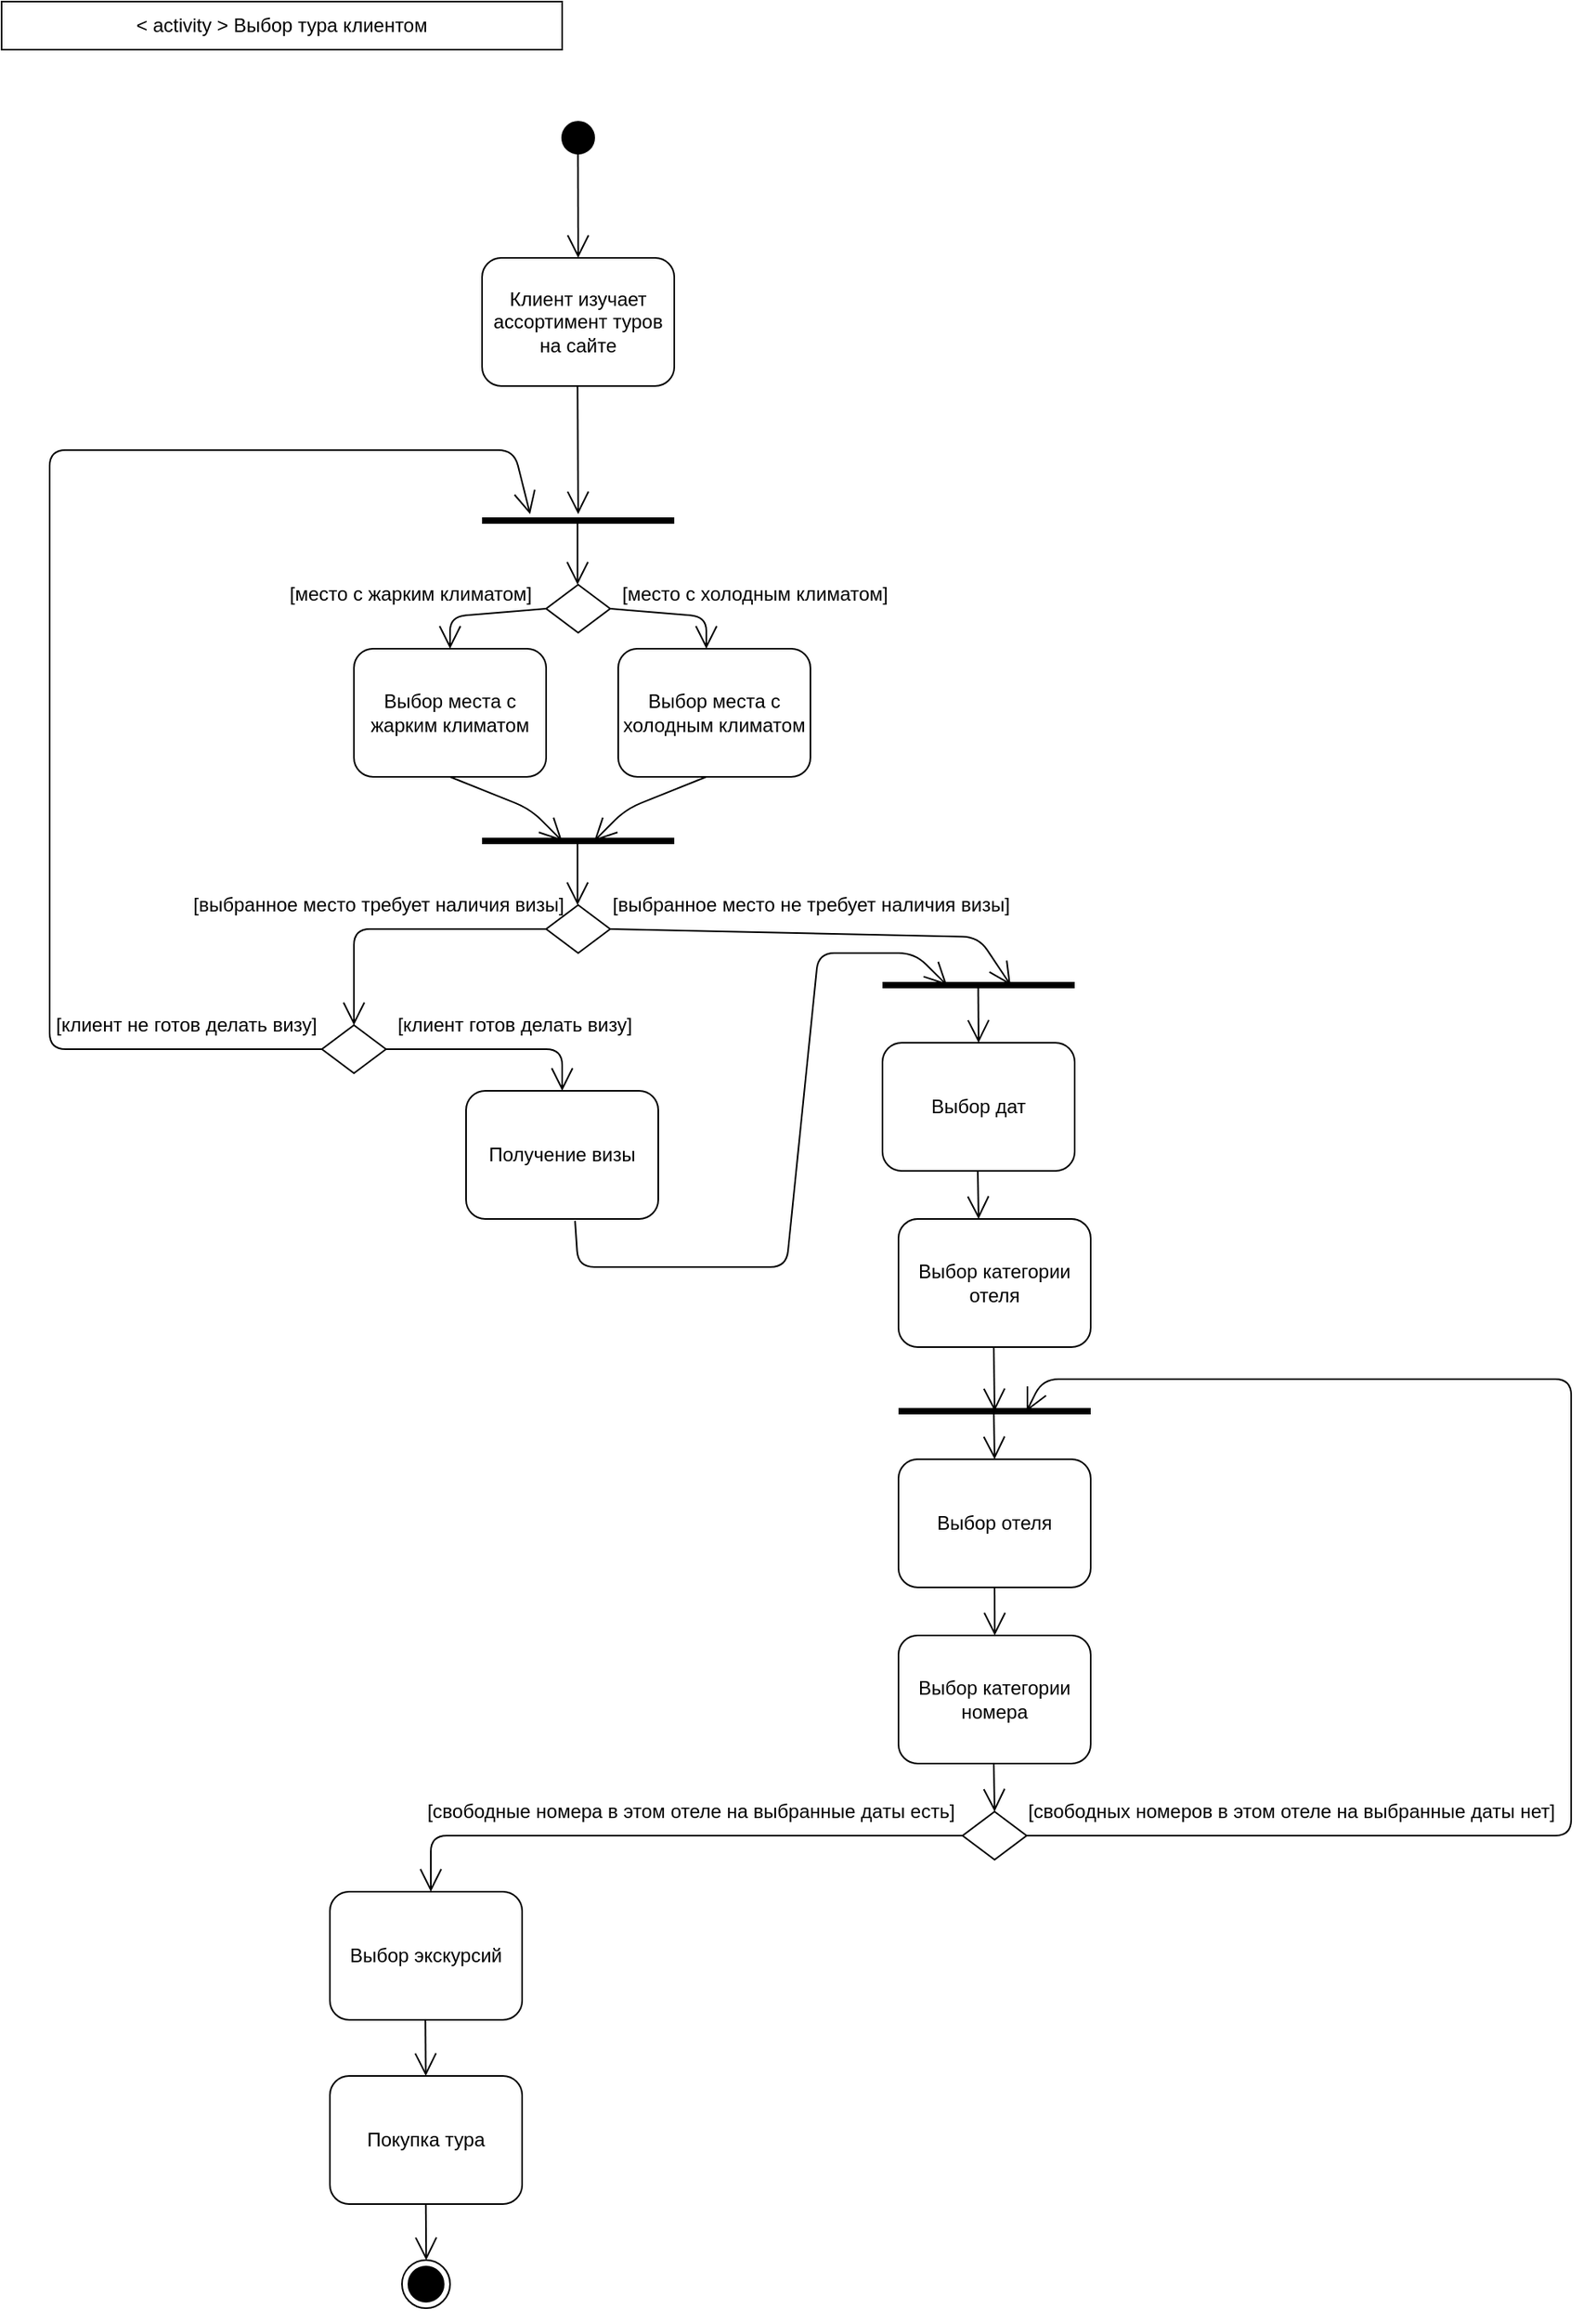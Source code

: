 <mxfile version="12.9.6" type="github">
  <diagram id="LazKnGvbX23ycXQoRlN8" name="Page-1">
    <mxGraphModel dx="1422" dy="768" grid="1" gridSize="10" guides="1" tooltips="1" connect="1" arrows="1" fold="1" page="1" pageScale="1" pageWidth="850" pageHeight="1100" math="0" shadow="0">
      <root>
        <mxCell id="0" />
        <mxCell id="1" parent="0" />
        <mxCell id="QCGNxjPxJidO-nlAyb78-2" value="&lt;div align=&quot;center&quot;&gt;&amp;lt; activity &amp;gt; Выбор тура клиентом&lt;br&gt;&lt;/div&gt;" style="rounded=0;whiteSpace=wrap;html=1;align=center;" parent="1" vertex="1">
          <mxGeometry x="40" y="40" width="350" height="30" as="geometry" />
        </mxCell>
        <mxCell id="QCGNxjPxJidO-nlAyb78-3" value="" style="ellipse;html=1;shape=endState;fillColor=#000000;strokeColor=#FFFFFF;" parent="1" vertex="1">
          <mxGeometry x="385" y="110" width="30" height="30" as="geometry" />
        </mxCell>
        <mxCell id="QCGNxjPxJidO-nlAyb78-8" value="" style="endArrow=open;endFill=1;endSize=12;html=1;" parent="1" edge="1">
          <mxGeometry width="160" relative="1" as="geometry">
            <mxPoint x="399.6" y="280" as="sourcePoint" />
            <mxPoint x="400" y="360" as="targetPoint" />
          </mxGeometry>
        </mxCell>
        <mxCell id="QCGNxjPxJidO-nlAyb78-16" value="Клиент изучает ассортимент туров на сайте" style="shape=ext;rounded=1;html=1;whiteSpace=wrap;" parent="1" vertex="1">
          <mxGeometry x="340" y="200" width="120" height="80" as="geometry" />
        </mxCell>
        <mxCell id="QCGNxjPxJidO-nlAyb78-21" value="" style="endArrow=open;endFill=1;endSize=12;html=1;entryX=0.5;entryY=0;entryDx=0;entryDy=0;" parent="1" target="QCGNxjPxJidO-nlAyb78-16" edge="1">
          <mxGeometry width="160" relative="1" as="geometry">
            <mxPoint x="399.83" y="130" as="sourcePoint" />
            <mxPoint x="401" y="198" as="targetPoint" />
          </mxGeometry>
        </mxCell>
        <mxCell id="QCGNxjPxJidO-nlAyb78-23" value="" style="rhombus;whiteSpace=wrap;html=1;" parent="1" vertex="1">
          <mxGeometry x="380" y="404" width="40" height="30" as="geometry" />
        </mxCell>
        <mxCell id="QCGNxjPxJidO-nlAyb78-25" value="" style="endArrow=open;endFill=1;endSize=12;html=1;exitX=1;exitY=0.5;exitDx=0;exitDy=0;" parent="1" source="QCGNxjPxJidO-nlAyb78-23" edge="1">
          <mxGeometry width="160" relative="1" as="geometry">
            <mxPoint x="470.0" y="414" as="sourcePoint" />
            <mxPoint x="480" y="444" as="targetPoint" />
            <Array as="points">
              <mxPoint x="480" y="424" />
            </Array>
          </mxGeometry>
        </mxCell>
        <mxCell id="QCGNxjPxJidO-nlAyb78-26" value="" style="endArrow=open;endFill=1;endSize=12;html=1;exitX=0;exitY=0.5;exitDx=0;exitDy=0;" parent="1" source="QCGNxjPxJidO-nlAyb78-23" edge="1">
          <mxGeometry width="160" relative="1" as="geometry">
            <mxPoint x="370" y="429" as="sourcePoint" />
            <mxPoint x="320" y="444" as="targetPoint" />
            <Array as="points">
              <mxPoint x="320" y="424" />
            </Array>
          </mxGeometry>
        </mxCell>
        <mxCell id="QCGNxjPxJidO-nlAyb78-27" value="Выбор места с холодным климатом" style="shape=ext;rounded=1;html=1;whiteSpace=wrap;" parent="1" vertex="1">
          <mxGeometry x="425" y="444" width="120" height="80" as="geometry" />
        </mxCell>
        <mxCell id="QCGNxjPxJidO-nlAyb78-28" value="Выбор места с жарким климатом" style="shape=ext;rounded=1;html=1;whiteSpace=wrap;" parent="1" vertex="1">
          <mxGeometry x="260" y="444" width="120" height="80" as="geometry" />
        </mxCell>
        <mxCell id="QCGNxjPxJidO-nlAyb78-29" value="[место с жарким климатом]" style="text;html=1;align=center;verticalAlign=middle;resizable=0;points=[];autosize=1;" parent="1" vertex="1">
          <mxGeometry x="210" y="400" width="170" height="20" as="geometry" />
        </mxCell>
        <mxCell id="QCGNxjPxJidO-nlAyb78-30" value="[место с холодным климатом]" style="text;html=1;align=center;verticalAlign=middle;resizable=0;points=[];autosize=1;" parent="1" vertex="1">
          <mxGeometry x="420" y="400" width="180" height="20" as="geometry" />
        </mxCell>
        <mxCell id="QCGNxjPxJidO-nlAyb78-31" value="" style="endArrow=none;html=1;strokeWidth=4;" parent="1" edge="1">
          <mxGeometry width="50" height="50" relative="1" as="geometry">
            <mxPoint x="340" y="564" as="sourcePoint" />
            <mxPoint x="460" y="564" as="targetPoint" />
          </mxGeometry>
        </mxCell>
        <mxCell id="QCGNxjPxJidO-nlAyb78-32" value="" style="endArrow=open;endFill=1;endSize=12;html=1;exitX=0.5;exitY=1;exitDx=0;exitDy=0;" parent="1" source="QCGNxjPxJidO-nlAyb78-28" edge="1">
          <mxGeometry width="160" relative="1" as="geometry">
            <mxPoint x="309.6" y="524" as="sourcePoint" />
            <mxPoint x="390" y="564" as="targetPoint" />
            <Array as="points">
              <mxPoint x="370" y="544" />
            </Array>
          </mxGeometry>
        </mxCell>
        <mxCell id="QCGNxjPxJidO-nlAyb78-34" value="" style="endArrow=open;endFill=1;endSize=12;html=1;" parent="1" edge="1">
          <mxGeometry width="160" relative="1" as="geometry">
            <mxPoint x="480.0" y="524" as="sourcePoint" />
            <mxPoint x="410" y="564" as="targetPoint" />
            <Array as="points">
              <mxPoint x="430" y="544" />
            </Array>
          </mxGeometry>
        </mxCell>
        <mxCell id="QCGNxjPxJidO-nlAyb78-35" value="" style="endArrow=open;endFill=1;endSize=12;html=1;" parent="1" edge="1">
          <mxGeometry width="160" relative="1" as="geometry">
            <mxPoint x="399.6" y="564" as="sourcePoint" />
            <mxPoint x="399.6" y="604" as="targetPoint" />
          </mxGeometry>
        </mxCell>
        <mxCell id="QCGNxjPxJidO-nlAyb78-37" value="" style="rhombus;whiteSpace=wrap;html=1;" parent="1" vertex="1">
          <mxGeometry x="380" y="604" width="40" height="30" as="geometry" />
        </mxCell>
        <mxCell id="QCGNxjPxJidO-nlAyb78-38" value="" style="endArrow=open;endFill=1;endSize=12;html=1;exitX=0;exitY=0.5;exitDx=0;exitDy=0;entryX=0.5;entryY=0;entryDx=0;entryDy=0;" parent="1" source="QCGNxjPxJidO-nlAyb78-37" target="QCGNxjPxJidO-nlAyb78-44" edge="1">
          <mxGeometry width="160" relative="1" as="geometry">
            <mxPoint x="380" y="624" as="sourcePoint" />
            <mxPoint x="320" y="649" as="targetPoint" />
            <Array as="points">
              <mxPoint x="260" y="619" />
            </Array>
          </mxGeometry>
        </mxCell>
        <mxCell id="QCGNxjPxJidO-nlAyb78-39" value="" style="endArrow=open;endFill=1;endSize=12;html=1;exitX=1;exitY=0.5;exitDx=0;exitDy=0;" parent="1" source="QCGNxjPxJidO-nlAyb78-37" edge="1">
          <mxGeometry width="160" relative="1" as="geometry">
            <mxPoint x="425" y="622" as="sourcePoint" />
            <mxPoint x="670" y="654" as="targetPoint" />
            <Array as="points">
              <mxPoint x="650" y="624" />
            </Array>
          </mxGeometry>
        </mxCell>
        <mxCell id="QCGNxjPxJidO-nlAyb78-40" value="[выбранное место требует наличия визы]" style="text;html=1;align=center;verticalAlign=middle;resizable=0;points=[];autosize=1;" parent="1" vertex="1">
          <mxGeometry x="150" y="594" width="250" height="20" as="geometry" />
        </mxCell>
        <mxCell id="QCGNxjPxJidO-nlAyb78-44" value="" style="rhombus;whiteSpace=wrap;html=1;" parent="1" vertex="1">
          <mxGeometry x="240" y="679" width="40" height="30" as="geometry" />
        </mxCell>
        <mxCell id="QCGNxjPxJidO-nlAyb78-45" value="" style="endArrow=open;endFill=1;endSize=12;html=1;exitX=0;exitY=0.5;exitDx=0;exitDy=0;" parent="1" source="QCGNxjPxJidO-nlAyb78-44" edge="1">
          <mxGeometry width="160" relative="1" as="geometry">
            <mxPoint x="300" y="674" as="sourcePoint" />
            <mxPoint x="370" y="360" as="targetPoint" />
            <Array as="points">
              <mxPoint x="70" y="694" />
              <mxPoint x="70" y="320" />
              <mxPoint x="360" y="320" />
            </Array>
          </mxGeometry>
        </mxCell>
        <mxCell id="QCGNxjPxJidO-nlAyb78-46" value="" style="endArrow=open;endFill=1;endSize=12;html=1;exitX=1;exitY=0.5;exitDx=0;exitDy=0;entryX=0.5;entryY=0;entryDx=0;entryDy=0;" parent="1" source="QCGNxjPxJidO-nlAyb78-44" target="QCGNxjPxJidO-nlAyb78-55" edge="1">
          <mxGeometry width="160" relative="1" as="geometry">
            <mxPoint x="285" y="707" as="sourcePoint" />
            <mxPoint x="340" y="732" as="targetPoint" />
            <Array as="points">
              <mxPoint x="340" y="694" />
              <mxPoint x="390" y="694" />
            </Array>
          </mxGeometry>
        </mxCell>
        <mxCell id="QCGNxjPxJidO-nlAyb78-47" value="[клиент не готов делать визу]" style="text;html=1;align=center;verticalAlign=middle;resizable=0;points=[];autosize=1;" parent="1" vertex="1">
          <mxGeometry x="65" y="669" width="180" height="20" as="geometry" />
        </mxCell>
        <mxCell id="QCGNxjPxJidO-nlAyb78-48" value="[клиент готов делать визу]" style="text;html=1;align=center;verticalAlign=middle;resizable=0;points=[];autosize=1;" parent="1" vertex="1">
          <mxGeometry x="280" y="669" width="160" height="20" as="geometry" />
        </mxCell>
        <mxCell id="QCGNxjPxJidO-nlAyb78-49" value="[выбранное место не требует наличия визы]" style="text;html=1;align=center;verticalAlign=middle;resizable=0;points=[];autosize=1;" parent="1" vertex="1">
          <mxGeometry x="415" y="594" width="260" height="20" as="geometry" />
        </mxCell>
        <mxCell id="QCGNxjPxJidO-nlAyb78-53" value="Выбор экскурсий" style="shape=ext;rounded=1;html=1;whiteSpace=wrap;" parent="1" vertex="1">
          <mxGeometry x="245" y="1220" width="120" height="80" as="geometry" />
        </mxCell>
        <mxCell id="QCGNxjPxJidO-nlAyb78-55" value="Получение визы" style="shape=ext;rounded=1;html=1;whiteSpace=wrap;" parent="1" vertex="1">
          <mxGeometry x="330" y="720" width="120" height="80" as="geometry" />
        </mxCell>
        <mxCell id="QCGNxjPxJidO-nlAyb78-57" value="" style="endArrow=open;endFill=1;endSize=12;html=1;exitX=0.567;exitY=1.015;exitDx=0;exitDy=0;exitPerimeter=0;" parent="1" source="QCGNxjPxJidO-nlAyb78-55" edge="1">
          <mxGeometry width="160" relative="1" as="geometry">
            <mxPoint x="380" y="860" as="sourcePoint" />
            <mxPoint x="630.25" y="654" as="targetPoint" />
            <Array as="points">
              <mxPoint x="400" y="830" />
              <mxPoint x="530" y="830" />
              <mxPoint x="550" y="634" />
              <mxPoint x="610" y="634" />
            </Array>
          </mxGeometry>
        </mxCell>
        <mxCell id="QCGNxjPxJidO-nlAyb78-58" value="" style="endArrow=none;html=1;strokeWidth=4;" parent="1" edge="1">
          <mxGeometry width="50" height="50" relative="1" as="geometry">
            <mxPoint x="590" y="654" as="sourcePoint" />
            <mxPoint x="710" y="654" as="targetPoint" />
          </mxGeometry>
        </mxCell>
        <mxCell id="QCGNxjPxJidO-nlAyb78-59" value="" style="endArrow=open;endFill=1;endSize=12;html=1;entryX=0.5;entryY=0;entryDx=0;entryDy=0;" parent="1" edge="1" target="f9FGhz5ylGD2EKOBcmWQ-1">
          <mxGeometry width="160" relative="1" as="geometry">
            <mxPoint x="649.75" y="654" as="sourcePoint" />
            <mxPoint x="649.75" y="694" as="targetPoint" />
          </mxGeometry>
        </mxCell>
        <mxCell id="QCGNxjPxJidO-nlAyb78-60" value="" style="endArrow=none;html=1;strokeWidth=4;" parent="1" edge="1">
          <mxGeometry width="50" height="50" relative="1" as="geometry">
            <mxPoint x="340" y="364" as="sourcePoint" />
            <mxPoint x="460" y="364" as="targetPoint" />
          </mxGeometry>
        </mxCell>
        <mxCell id="QCGNxjPxJidO-nlAyb78-61" value="" style="endArrow=open;endFill=1;endSize=12;html=1;" parent="1" edge="1">
          <mxGeometry width="160" relative="1" as="geometry">
            <mxPoint x="399.6" y="364" as="sourcePoint" />
            <mxPoint x="399.6" y="404" as="targetPoint" />
          </mxGeometry>
        </mxCell>
        <mxCell id="QCGNxjPxJidO-nlAyb78-62" value="" style="ellipse;html=1;shape=endState;fillColor=#000000;strokeColor=#000000;rotation=45;" parent="1" vertex="1">
          <mxGeometry x="290" y="1450" width="30" height="30" as="geometry" />
        </mxCell>
        <mxCell id="QCGNxjPxJidO-nlAyb78-64" value="" style="endArrow=open;endFill=1;endSize=12;html=1;" parent="1" edge="1">
          <mxGeometry width="160" relative="1" as="geometry">
            <mxPoint x="304.6" y="1300" as="sourcePoint" />
            <mxPoint x="304.85" y="1335" as="targetPoint" />
          </mxGeometry>
        </mxCell>
        <mxCell id="f9FGhz5ylGD2EKOBcmWQ-1" value="Выбор дат" style="shape=ext;rounded=1;html=1;whiteSpace=wrap;" vertex="1" parent="1">
          <mxGeometry x="590" y="690" width="120" height="80" as="geometry" />
        </mxCell>
        <mxCell id="f9FGhz5ylGD2EKOBcmWQ-2" value="Выбор категории отеля" style="shape=ext;rounded=1;html=1;whiteSpace=wrap;" vertex="1" parent="1">
          <mxGeometry x="600" y="800" width="120" height="80" as="geometry" />
        </mxCell>
        <mxCell id="f9FGhz5ylGD2EKOBcmWQ-3" value="" style="endArrow=open;endFill=1;endSize=12;html=1;" edge="1" parent="1">
          <mxGeometry width="160" relative="1" as="geometry">
            <mxPoint x="649.5" y="770" as="sourcePoint" />
            <mxPoint x="650" y="800" as="targetPoint" />
          </mxGeometry>
        </mxCell>
        <mxCell id="f9FGhz5ylGD2EKOBcmWQ-4" value="Выбор отеля" style="shape=ext;rounded=1;html=1;whiteSpace=wrap;" vertex="1" parent="1">
          <mxGeometry x="600" y="950" width="120" height="80" as="geometry" />
        </mxCell>
        <mxCell id="f9FGhz5ylGD2EKOBcmWQ-7" value="" style="endArrow=open;endFill=1;endSize=12;html=1;" edge="1" parent="1">
          <mxGeometry width="160" relative="1" as="geometry">
            <mxPoint x="659.5" y="920" as="sourcePoint" />
            <mxPoint x="660" y="950" as="targetPoint" />
          </mxGeometry>
        </mxCell>
        <mxCell id="f9FGhz5ylGD2EKOBcmWQ-8" value="Покупка тура" style="shape=ext;rounded=1;html=1;whiteSpace=wrap;" vertex="1" parent="1">
          <mxGeometry x="245" y="1335" width="120" height="80" as="geometry" />
        </mxCell>
        <mxCell id="f9FGhz5ylGD2EKOBcmWQ-9" value="" style="rhombus;whiteSpace=wrap;html=1;" vertex="1" parent="1">
          <mxGeometry x="640" y="1170" width="40" height="30" as="geometry" />
        </mxCell>
        <mxCell id="f9FGhz5ylGD2EKOBcmWQ-10" value="" style="endArrow=open;endFill=1;endSize=12;html=1;" edge="1" parent="1">
          <mxGeometry width="160" relative="1" as="geometry">
            <mxPoint x="659.5" y="1140" as="sourcePoint" />
            <mxPoint x="660" y="1170" as="targetPoint" />
          </mxGeometry>
        </mxCell>
        <mxCell id="f9FGhz5ylGD2EKOBcmWQ-11" value="" style="endArrow=open;endFill=1;endSize=12;html=1;exitX=1;exitY=0.5;exitDx=0;exitDy=0;" edge="1" parent="1" source="f9FGhz5ylGD2EKOBcmWQ-9">
          <mxGeometry width="160" relative="1" as="geometry">
            <mxPoint x="700" y="1050" as="sourcePoint" />
            <mxPoint x="680" y="920" as="targetPoint" />
            <Array as="points">
              <mxPoint x="1020" y="1185" />
              <mxPoint x="1020" y="900" />
              <mxPoint x="690" y="900" />
            </Array>
          </mxGeometry>
        </mxCell>
        <mxCell id="f9FGhz5ylGD2EKOBcmWQ-12" value="[свободных номеров в этом отеле на выбранные даты нет]" style="text;html=1;align=center;verticalAlign=middle;resizable=0;points=[];autosize=1;" vertex="1" parent="1">
          <mxGeometry x="675" y="1160" width="340" height="20" as="geometry" />
        </mxCell>
        <mxCell id="f9FGhz5ylGD2EKOBcmWQ-13" value="" style="endArrow=none;html=1;strokeWidth=4;" edge="1" parent="1">
          <mxGeometry width="50" height="50" relative="1" as="geometry">
            <mxPoint x="600" y="920" as="sourcePoint" />
            <mxPoint x="720" y="920" as="targetPoint" />
          </mxGeometry>
        </mxCell>
        <mxCell id="f9FGhz5ylGD2EKOBcmWQ-14" value="" style="endArrow=open;endFill=1;endSize=12;html=1;" edge="1" parent="1">
          <mxGeometry width="160" relative="1" as="geometry">
            <mxPoint x="659.5" y="880" as="sourcePoint" />
            <mxPoint x="660" y="920" as="targetPoint" />
          </mxGeometry>
        </mxCell>
        <mxCell id="f9FGhz5ylGD2EKOBcmWQ-16" value="[свободные номера в этом отеле на выбранные даты есть]" style="text;html=1;align=center;verticalAlign=middle;resizable=0;points=[];autosize=1;" vertex="1" parent="1">
          <mxGeometry x="300" y="1160" width="340" height="20" as="geometry" />
        </mxCell>
        <mxCell id="f9FGhz5ylGD2EKOBcmWQ-17" value="" style="endArrow=open;endFill=1;endSize=12;html=1;exitX=0;exitY=0.5;exitDx=0;exitDy=0;" edge="1" parent="1">
          <mxGeometry width="160" relative="1" as="geometry">
            <mxPoint x="640" y="1185" as="sourcePoint" />
            <mxPoint x="308" y="1220" as="targetPoint" />
            <Array as="points">
              <mxPoint x="308" y="1185" />
            </Array>
          </mxGeometry>
        </mxCell>
        <mxCell id="f9FGhz5ylGD2EKOBcmWQ-18" value="Выбор категории номера" style="shape=ext;rounded=1;html=1;whiteSpace=wrap;" vertex="1" parent="1">
          <mxGeometry x="600" y="1060" width="120" height="80" as="geometry" />
        </mxCell>
        <mxCell id="f9FGhz5ylGD2EKOBcmWQ-21" value="" style="endArrow=open;endFill=1;endSize=12;html=1;" edge="1" parent="1">
          <mxGeometry width="160" relative="1" as="geometry">
            <mxPoint x="304.88" y="1415" as="sourcePoint" />
            <mxPoint x="305.13" y="1450" as="targetPoint" />
          </mxGeometry>
        </mxCell>
        <mxCell id="f9FGhz5ylGD2EKOBcmWQ-22" value="" style="endArrow=open;endFill=1;endSize=12;html=1;" edge="1" parent="1">
          <mxGeometry width="160" relative="1" as="geometry">
            <mxPoint x="660" y="1030" as="sourcePoint" />
            <mxPoint x="660.1" y="1060" as="targetPoint" />
          </mxGeometry>
        </mxCell>
      </root>
    </mxGraphModel>
  </diagram>
</mxfile>
